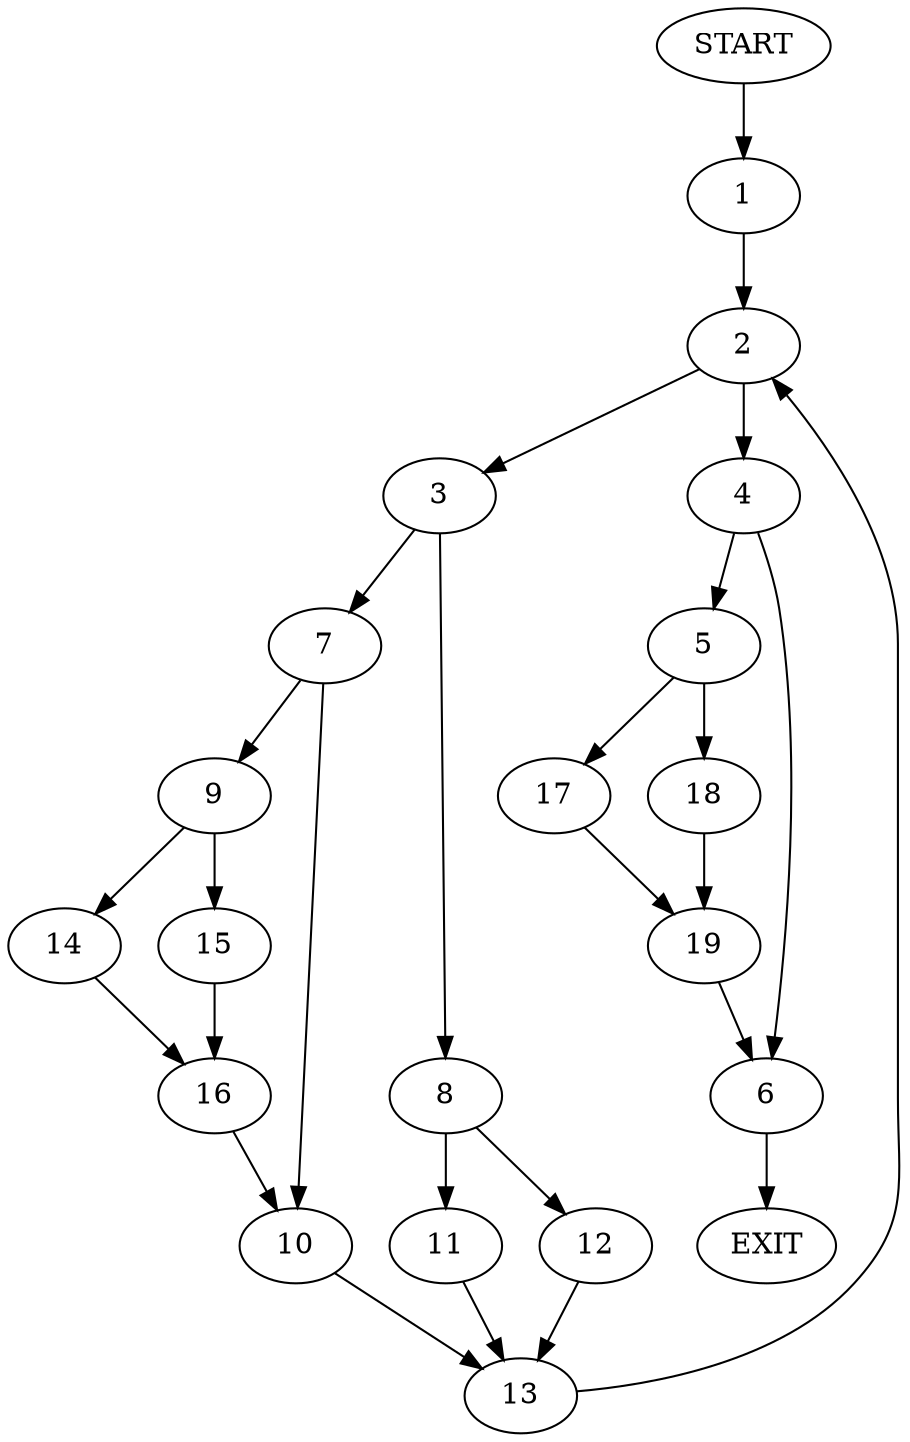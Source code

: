 digraph {
0 [label="START"]
20 [label="EXIT"]
0 -> 1
1 -> 2
2 -> 3
2 -> 4
4 -> 5
4 -> 6
3 -> 7
3 -> 8
7 -> 9
7 -> 10
8 -> 11
8 -> 12
10 -> 13
9 -> 14
9 -> 15
14 -> 16
15 -> 16
16 -> 10
13 -> 2
11 -> 13
12 -> 13
5 -> 17
5 -> 18
6 -> 20
18 -> 19
17 -> 19
19 -> 6
}

